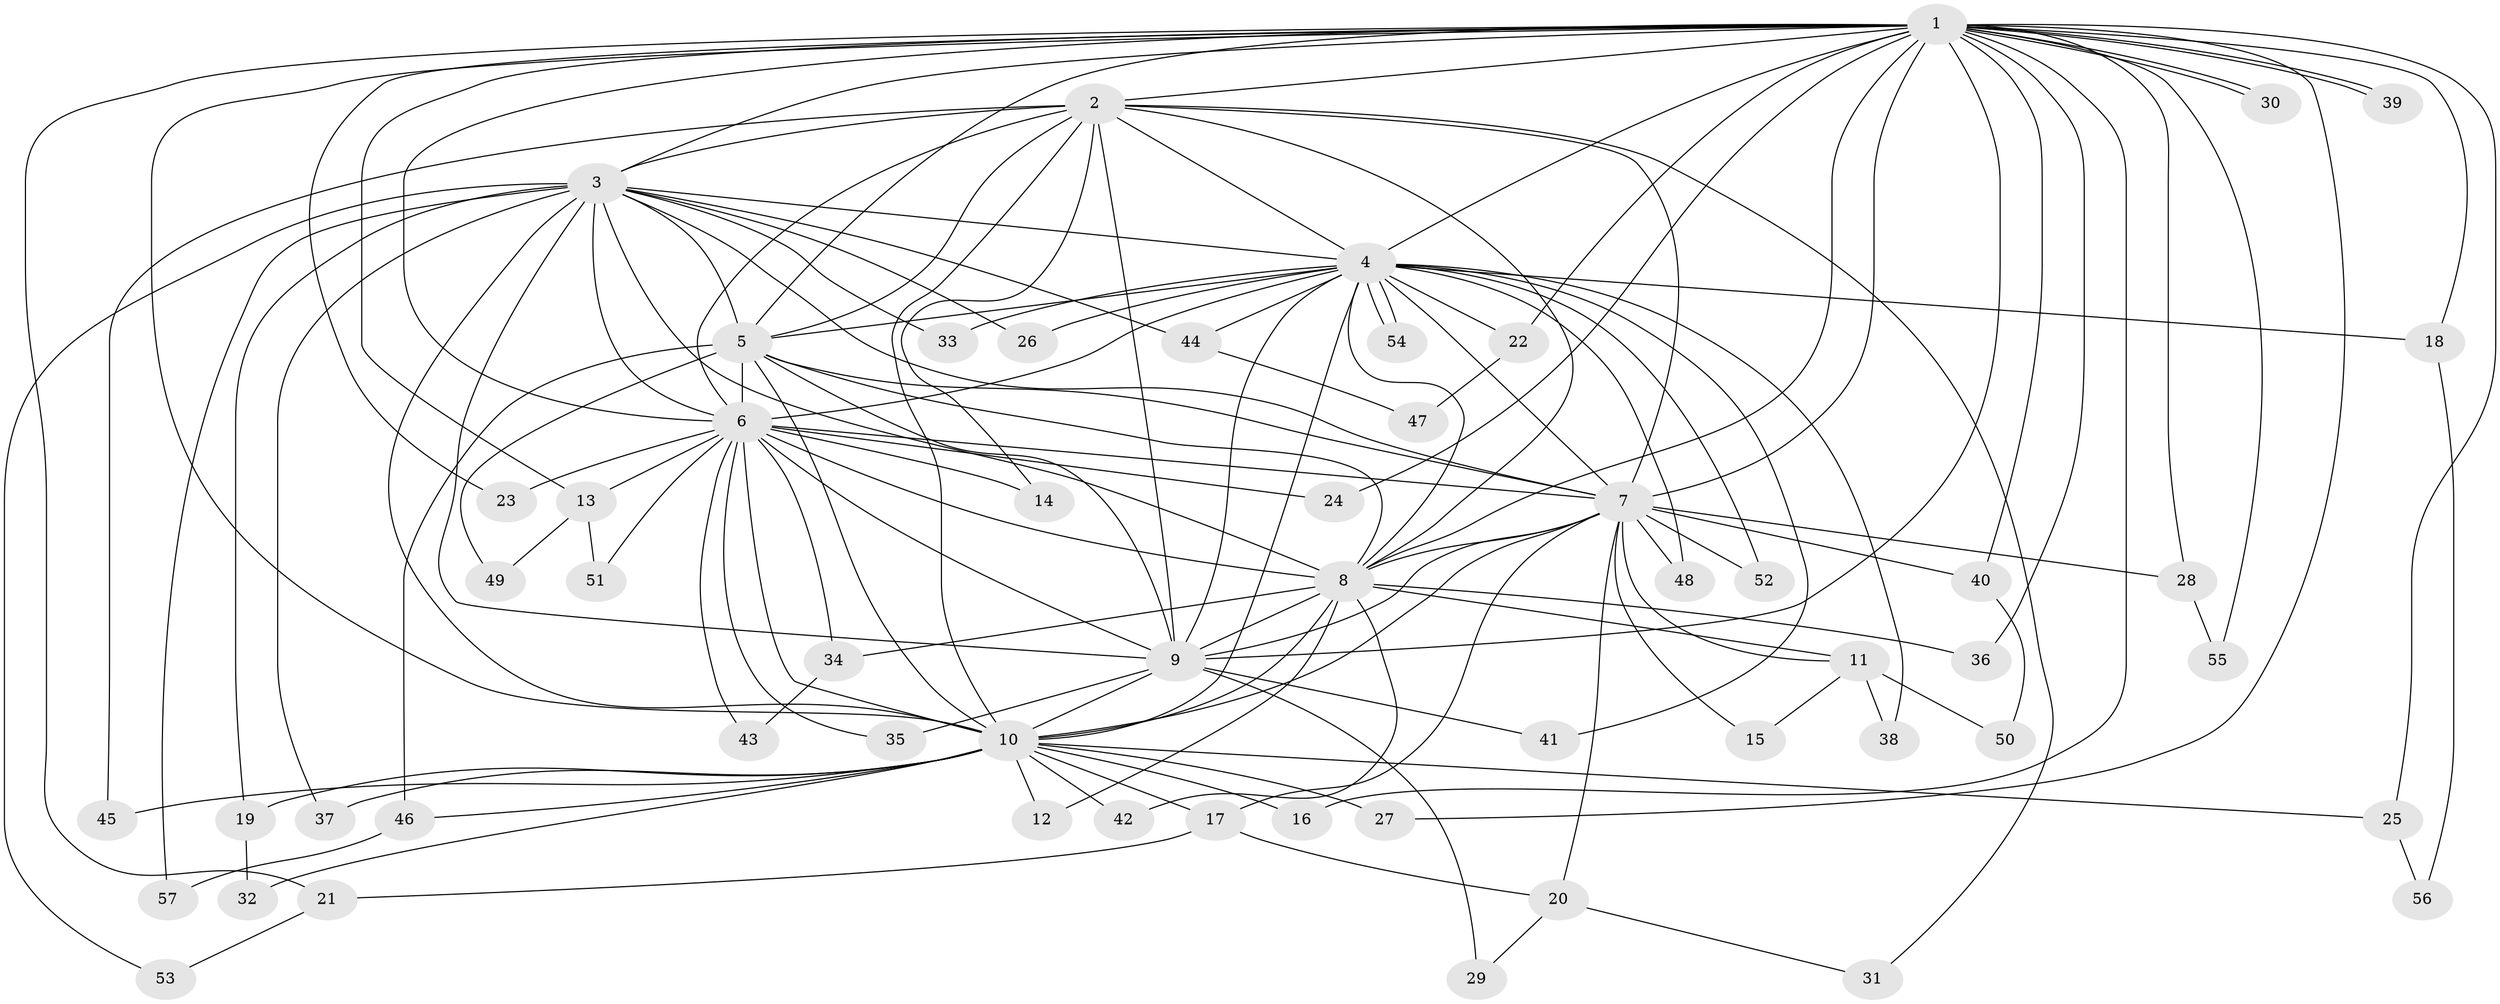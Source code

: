 // coarse degree distribution, {18: 0.02564102564102564, 15: 0.02564102564102564, 11: 0.02564102564102564, 10: 0.02564102564102564, 23: 0.02564102564102564, 2: 0.6153846153846154, 1: 0.15384615384615385, 5: 0.02564102564102564, 3: 0.05128205128205128, 4: 0.02564102564102564}
// Generated by graph-tools (version 1.1) at 2025/48/03/04/25 21:48:44]
// undirected, 57 vertices, 139 edges
graph export_dot {
graph [start="1"]
  node [color=gray90,style=filled];
  1;
  2;
  3;
  4;
  5;
  6;
  7;
  8;
  9;
  10;
  11;
  12;
  13;
  14;
  15;
  16;
  17;
  18;
  19;
  20;
  21;
  22;
  23;
  24;
  25;
  26;
  27;
  28;
  29;
  30;
  31;
  32;
  33;
  34;
  35;
  36;
  37;
  38;
  39;
  40;
  41;
  42;
  43;
  44;
  45;
  46;
  47;
  48;
  49;
  50;
  51;
  52;
  53;
  54;
  55;
  56;
  57;
  1 -- 2;
  1 -- 3;
  1 -- 4;
  1 -- 5;
  1 -- 6;
  1 -- 7;
  1 -- 8;
  1 -- 9;
  1 -- 10;
  1 -- 13;
  1 -- 16;
  1 -- 18;
  1 -- 21;
  1 -- 22;
  1 -- 23;
  1 -- 24;
  1 -- 25;
  1 -- 27;
  1 -- 28;
  1 -- 30;
  1 -- 30;
  1 -- 36;
  1 -- 39;
  1 -- 39;
  1 -- 40;
  1 -- 55;
  2 -- 3;
  2 -- 4;
  2 -- 5;
  2 -- 6;
  2 -- 7;
  2 -- 8;
  2 -- 9;
  2 -- 10;
  2 -- 14;
  2 -- 31;
  2 -- 45;
  3 -- 4;
  3 -- 5;
  3 -- 6;
  3 -- 7;
  3 -- 8;
  3 -- 9;
  3 -- 10;
  3 -- 19;
  3 -- 26;
  3 -- 33;
  3 -- 37;
  3 -- 44;
  3 -- 53;
  3 -- 57;
  4 -- 5;
  4 -- 6;
  4 -- 7;
  4 -- 8;
  4 -- 9;
  4 -- 10;
  4 -- 18;
  4 -- 22;
  4 -- 26;
  4 -- 33;
  4 -- 38;
  4 -- 41;
  4 -- 44;
  4 -- 48;
  4 -- 52;
  4 -- 54;
  4 -- 54;
  5 -- 6;
  5 -- 7;
  5 -- 8;
  5 -- 9;
  5 -- 10;
  5 -- 46;
  5 -- 49;
  6 -- 7;
  6 -- 8;
  6 -- 9;
  6 -- 10;
  6 -- 13;
  6 -- 14;
  6 -- 23;
  6 -- 24;
  6 -- 34;
  6 -- 35;
  6 -- 43;
  6 -- 51;
  7 -- 8;
  7 -- 9;
  7 -- 10;
  7 -- 11;
  7 -- 15;
  7 -- 17;
  7 -- 20;
  7 -- 28;
  7 -- 40;
  7 -- 48;
  7 -- 52;
  8 -- 9;
  8 -- 10;
  8 -- 11;
  8 -- 12;
  8 -- 34;
  8 -- 36;
  8 -- 42;
  9 -- 10;
  9 -- 29;
  9 -- 35;
  9 -- 41;
  10 -- 12;
  10 -- 16;
  10 -- 17;
  10 -- 19;
  10 -- 25;
  10 -- 27;
  10 -- 32;
  10 -- 37;
  10 -- 42;
  10 -- 45;
  10 -- 46;
  11 -- 15;
  11 -- 38;
  11 -- 50;
  13 -- 49;
  13 -- 51;
  17 -- 20;
  17 -- 21;
  18 -- 56;
  19 -- 32;
  20 -- 29;
  20 -- 31;
  21 -- 53;
  22 -- 47;
  25 -- 56;
  28 -- 55;
  34 -- 43;
  40 -- 50;
  44 -- 47;
  46 -- 57;
}
